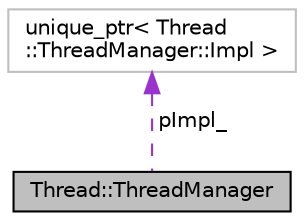 digraph "Thread::ThreadManager"
{
 // INTERACTIVE_SVG=YES
 // LATEX_PDF_SIZE
  edge [fontname="Helvetica",fontsize="10",labelfontname="Helvetica",labelfontsize="10"];
  node [fontname="Helvetica",fontsize="10",shape=record];
  Node1 [label="Thread::ThreadManager",height=0.2,width=0.4,color="black", fillcolor="grey75", style="filled", fontcolor="black",tooltip=" "];
  Node2 -> Node1 [dir="back",color="darkorchid3",fontsize="10",style="dashed",label=" pImpl_" ,fontname="Helvetica"];
  Node2 [label="unique_ptr\< Thread\l::ThreadManager::Impl \>",height=0.2,width=0.4,color="grey75", fillcolor="white", style="filled",tooltip=" "];
}
